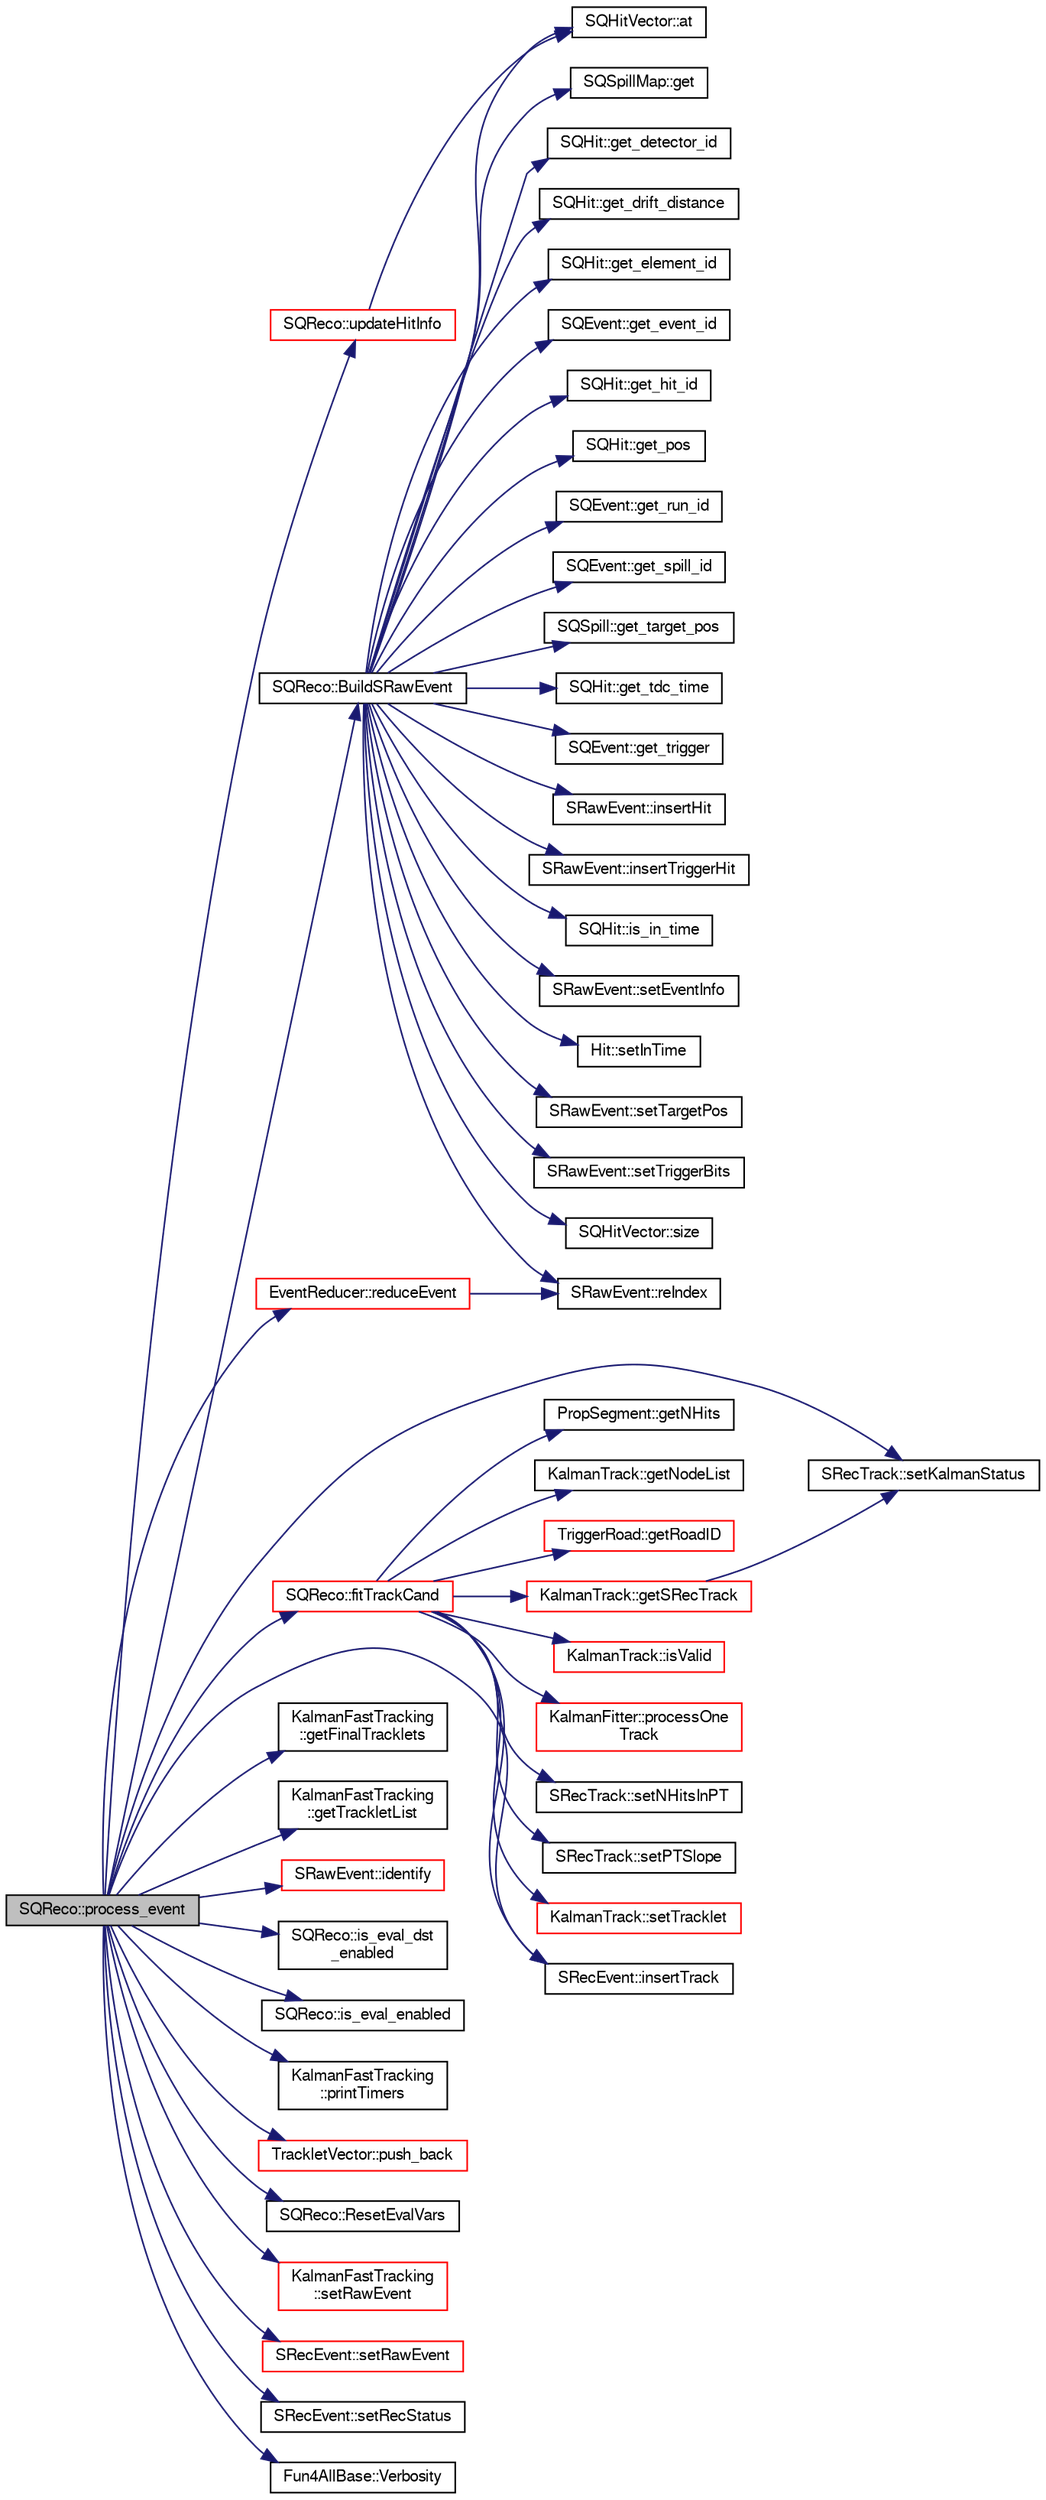 digraph "SQReco::process_event"
{
  bgcolor="transparent";
  edge [fontname="FreeSans",fontsize="10",labelfontname="FreeSans",labelfontsize="10"];
  node [fontname="FreeSans",fontsize="10",shape=record];
  rankdir="LR";
  Node1 [label="SQReco::process_event",height=0.2,width=0.4,color="black", fillcolor="grey75", style="filled" fontcolor="black"];
  Node1 -> Node2 [color="midnightblue",fontsize="10",style="solid",fontname="FreeSans"];
  Node2 [label="SQReco::BuildSRawEvent",height=0.2,width=0.4,color="black",URL="$df/df2/classSQReco.html#aa71a1b4406e5d02575ed860c2861030d"];
  Node2 -> Node3 [color="midnightblue",fontsize="10",style="solid",fontname="FreeSans"];
  Node3 [label="SQHitVector::at",height=0.2,width=0.4,color="black",URL="$d9/dbc/classSQHitVector.html#a77ceaf92de0b9ab85eafad0770d0db4b"];
  Node2 -> Node4 [color="midnightblue",fontsize="10",style="solid",fontname="FreeSans"];
  Node4 [label="SQSpillMap::get",height=0.2,width=0.4,color="black",URL="$d7/d87/classSQSpillMap.html#a1351e39720be4745cbed2b2a1f0f33ea"];
  Node2 -> Node5 [color="midnightblue",fontsize="10",style="solid",fontname="FreeSans"];
  Node5 [label="SQHit::get_detector_id",height=0.2,width=0.4,color="black",URL="$de/d79/classSQHit.html#acae7667f8a85fd1de5ae611b8c51fb33"];
  Node2 -> Node6 [color="midnightblue",fontsize="10",style="solid",fontname="FreeSans"];
  Node6 [label="SQHit::get_drift_distance",height=0.2,width=0.4,color="black",URL="$de/d79/classSQHit.html#aab506d06da719529a43b1210c758f379"];
  Node2 -> Node7 [color="midnightblue",fontsize="10",style="solid",fontname="FreeSans"];
  Node7 [label="SQHit::get_element_id",height=0.2,width=0.4,color="black",URL="$de/d79/classSQHit.html#a4ce14b27ab63d03e5f3aab541b2efe26"];
  Node2 -> Node8 [color="midnightblue",fontsize="10",style="solid",fontname="FreeSans"];
  Node8 [label="SQEvent::get_event_id",height=0.2,width=0.4,color="black",URL="$d9/dd7/classSQEvent.html#ae99eb349fe38c0a3e655cadeecb8772a"];
  Node2 -> Node9 [color="midnightblue",fontsize="10",style="solid",fontname="FreeSans"];
  Node9 [label="SQHit::get_hit_id",height=0.2,width=0.4,color="black",URL="$de/d79/classSQHit.html#a9e470ede0a608c4e13325eab1d691694"];
  Node2 -> Node10 [color="midnightblue",fontsize="10",style="solid",fontname="FreeSans"];
  Node10 [label="SQHit::get_pos",height=0.2,width=0.4,color="black",URL="$de/d79/classSQHit.html#a2560a11b54287b55ec70196fc416b573"];
  Node2 -> Node11 [color="midnightblue",fontsize="10",style="solid",fontname="FreeSans"];
  Node11 [label="SQEvent::get_run_id",height=0.2,width=0.4,color="black",URL="$d9/dd7/classSQEvent.html#a392d15330793852b00fa9bc842604dca"];
  Node2 -> Node12 [color="midnightblue",fontsize="10",style="solid",fontname="FreeSans"];
  Node12 [label="SQEvent::get_spill_id",height=0.2,width=0.4,color="black",URL="$d9/dd7/classSQEvent.html#ac6da8f0b44b8858c40d7e4ec97fe0680"];
  Node2 -> Node13 [color="midnightblue",fontsize="10",style="solid",fontname="FreeSans"];
  Node13 [label="SQSpill::get_target_pos",height=0.2,width=0.4,color="black",URL="$d0/d78/classSQSpill.html#a998e966ac09945ff954bbe0943baa167"];
  Node2 -> Node14 [color="midnightblue",fontsize="10",style="solid",fontname="FreeSans"];
  Node14 [label="SQHit::get_tdc_time",height=0.2,width=0.4,color="black",URL="$de/d79/classSQHit.html#aeba3ae619e5aaf5da416508413dd5e47"];
  Node2 -> Node15 [color="midnightblue",fontsize="10",style="solid",fontname="FreeSans"];
  Node15 [label="SQEvent::get_trigger",height=0.2,width=0.4,color="black",URL="$d9/dd7/classSQEvent.html#a7965e4398ca4e41dc4133a958b3caa29"];
  Node2 -> Node16 [color="midnightblue",fontsize="10",style="solid",fontname="FreeSans"];
  Node16 [label="SRawEvent::insertHit",height=0.2,width=0.4,color="black",URL="$d5/d83/classSRawEvent.html#a4ed91d923eb7ee95fc0271354d18c25f",tooltip="Insert a new hit. "];
  Node2 -> Node17 [color="midnightblue",fontsize="10",style="solid",fontname="FreeSans"];
  Node17 [label="SRawEvent::insertTriggerHit",height=0.2,width=0.4,color="black",URL="$d5/d83/classSRawEvent.html#a37075f04b052fb885d9378038b46d242"];
  Node2 -> Node18 [color="midnightblue",fontsize="10",style="solid",fontname="FreeSans"];
  Node18 [label="SQHit::is_in_time",height=0.2,width=0.4,color="black",URL="$de/d79/classSQHit.html#a19bfb493c5b0f24384c319c2a0a7b448"];
  Node2 -> Node19 [color="midnightblue",fontsize="10",style="solid",fontname="FreeSans"];
  Node19 [label="SRawEvent::reIndex",height=0.2,width=0.4,color="black",URL="$d5/d83/classSRawEvent.html#a08b2b0404bdf1ea48284bc80020c8e51",tooltip="Reset the number hits on each plane. "];
  Node2 -> Node20 [color="midnightblue",fontsize="10",style="solid",fontname="FreeSans"];
  Node20 [label="SRawEvent::setEventInfo",height=0.2,width=0.4,color="black",URL="$d5/d83/classSRawEvent.html#ae3e649456cc6ab85876e9ab1baa52ad6",tooltip="Sets. "];
  Node2 -> Node21 [color="midnightblue",fontsize="10",style="solid",fontname="FreeSans"];
  Node21 [label="Hit::setInTime",height=0.2,width=0.4,color="black",URL="$d0/d88/classHit.html#ad56973a505f8aee1cf1fc1b9b5cc8335"];
  Node2 -> Node22 [color="midnightblue",fontsize="10",style="solid",fontname="FreeSans"];
  Node22 [label="SRawEvent::setTargetPos",height=0.2,width=0.4,color="black",URL="$d5/d83/classSRawEvent.html#a2aba71ed607350ee2692e60aa28b4347"];
  Node2 -> Node23 [color="midnightblue",fontsize="10",style="solid",fontname="FreeSans"];
  Node23 [label="SRawEvent::setTriggerBits",height=0.2,width=0.4,color="black",URL="$d5/d83/classSRawEvent.html#a3b08b54a99e28870161ad532de39d142"];
  Node2 -> Node24 [color="midnightblue",fontsize="10",style="solid",fontname="FreeSans"];
  Node24 [label="SQHitVector::size",height=0.2,width=0.4,color="black",URL="$d9/dbc/classSQHitVector.html#a7c3abb0e9b5625a54b979de9427a377f"];
  Node1 -> Node25 [color="midnightblue",fontsize="10",style="solid",fontname="FreeSans"];
  Node25 [label="SQReco::fitTrackCand",height=0.2,width=0.4,color="red",URL="$df/df2/classSQReco.html#a2d24deb38cf514e80e9b53199f2c81a9"];
  Node25 -> Node26 [color="midnightblue",fontsize="10",style="solid",fontname="FreeSans"];
  Node26 [label="PropSegment::getNHits",height=0.2,width=0.4,color="black",URL="$d0/d1e/classPropSegment.html#a9642b31a718683d585cc9f92e0e372c5"];
  Node25 -> Node27 [color="midnightblue",fontsize="10",style="solid",fontname="FreeSans"];
  Node27 [label="KalmanTrack::getNodeList",height=0.2,width=0.4,color="black",URL="$d9/dc3/classKalmanTrack.html#a5131a89f46b93d34ece2b08c442845cc"];
  Node25 -> Node28 [color="midnightblue",fontsize="10",style="solid",fontname="FreeSans"];
  Node28 [label="TriggerRoad::getRoadID",height=0.2,width=0.4,color="red",URL="$d5/d72/classTriggerRoad.html#affb1214bf3dda5cbeb9ff171ab681641"];
  Node25 -> Node29 [color="midnightblue",fontsize="10",style="solid",fontname="FreeSans"];
  Node29 [label="KalmanTrack::getSRecTrack",height=0.2,width=0.4,color="red",URL="$d9/dc3/classKalmanTrack.html#a38e275864291b276a96abd8c50de4282",tooltip="Output to SRecTrack. "];
  Node29 -> Node30 [color="midnightblue",fontsize="10",style="solid",fontname="FreeSans"];
  Node30 [label="SRecTrack::setKalmanStatus",height=0.2,width=0.4,color="black",URL="$d6/db1/classSRecTrack.html#aee3ab88e74dec6985c2bedefd698f594"];
  Node25 -> Node31 [color="midnightblue",fontsize="10",style="solid",fontname="FreeSans"];
  Node31 [label="SRecEvent::insertTrack",height=0.2,width=0.4,color="black",URL="$d5/d2f/classSRecEvent.html#a5629c2c2cb30f4df56891b9b48cc52b0",tooltip="Insert tracks. "];
  Node25 -> Node32 [color="midnightblue",fontsize="10",style="solid",fontname="FreeSans"];
  Node32 [label="KalmanTrack::isValid",height=0.2,width=0.4,color="red",URL="$d9/dc3/classKalmanTrack.html#a8024f527b25df1f1ec4bb31972473b81",tooltip="Self check to see if it is null. "];
  Node25 -> Node33 [color="midnightblue",fontsize="10",style="solid",fontname="FreeSans"];
  Node33 [label="KalmanFitter::processOne\lTrack",height=0.2,width=0.4,color="red",URL="$d3/dc9/classKalmanFitter.html#a36692b492f189bfdcf521fb4e7ed491d"];
  Node25 -> Node34 [color="midnightblue",fontsize="10",style="solid",fontname="FreeSans"];
  Node34 [label="SRecTrack::setNHitsInPT",height=0.2,width=0.4,color="black",URL="$d6/db1/classSRecTrack.html#a0ab0c5e06999afb05f1f54f606a2dcfa"];
  Node25 -> Node35 [color="midnightblue",fontsize="10",style="solid",fontname="FreeSans"];
  Node35 [label="SRecTrack::setPTSlope",height=0.2,width=0.4,color="black",URL="$d6/db1/classSRecTrack.html#a990053ff263f582c2e709336b6f0f95c"];
  Node25 -> Node36 [color="midnightblue",fontsize="10",style="solid",fontname="FreeSans"];
  Node36 [label="KalmanTrack::setTracklet",height=0.2,width=0.4,color="red",URL="$d9/dc3/classKalmanTrack.html#a6f7c31741c4b9511563da7a4ef532210"];
  Node1 -> Node37 [color="midnightblue",fontsize="10",style="solid",fontname="FreeSans"];
  Node37 [label="KalmanFastTracking\l::getFinalTracklets",height=0.2,width=0.4,color="black",URL="$d3/d46/classKalmanFastTracking.html#a5b5e33499e87762f2f4b3617c035eb73",tooltip="Final output. "];
  Node1 -> Node38 [color="midnightblue",fontsize="10",style="solid",fontname="FreeSans"];
  Node38 [label="KalmanFastTracking\l::getTrackletList",height=0.2,width=0.4,color="black",URL="$d3/d46/classKalmanFastTracking.html#a45752f6ef79a4e7449eff0c78d4e8c6f"];
  Node1 -> Node39 [color="midnightblue",fontsize="10",style="solid",fontname="FreeSans"];
  Node39 [label="SRawEvent::identify",height=0.2,width=0.4,color="red",URL="$d5/d83/classSRawEvent.html#af07729980c2ffa12b0d6b47d48cc91bc",tooltip="PHObject virtual overloads. "];
  Node1 -> Node31 [color="midnightblue",fontsize="10",style="solid",fontname="FreeSans"];
  Node1 -> Node40 [color="midnightblue",fontsize="10",style="solid",fontname="FreeSans"];
  Node40 [label="SQReco::is_eval_dst\l_enabled",height=0.2,width=0.4,color="black",URL="$df/df2/classSQReco.html#a15fc6a2a728034bc592cff3e0811d714"];
  Node1 -> Node41 [color="midnightblue",fontsize="10",style="solid",fontname="FreeSans"];
  Node41 [label="SQReco::is_eval_enabled",height=0.2,width=0.4,color="black",URL="$df/df2/classSQReco.html#a33a09ece97da972b0501c86e55c54c6b"];
  Node1 -> Node42 [color="midnightblue",fontsize="10",style="solid",fontname="FreeSans"];
  Node42 [label="KalmanFastTracking\l::printTimers",height=0.2,width=0.4,color="black",URL="$d3/d46/classKalmanFastTracking.html#a1a257ebca4e6139b8d762da69ece51fe"];
  Node1 -> Node43 [color="midnightblue",fontsize="10",style="solid",fontname="FreeSans"];
  Node43 [label="TrackletVector::push_back",height=0.2,width=0.4,color="red",URL="$d5/dba/classTrackletVector.html#ae5cfaede448884011ecfffbc4887ae8c"];
  Node1 -> Node44 [color="midnightblue",fontsize="10",style="solid",fontname="FreeSans"];
  Node44 [label="EventReducer::reduceEvent",height=0.2,width=0.4,color="red",URL="$d5/dda/classEventReducer.html#af72954cea31bb7b3b3f122c3067b632c"];
  Node44 -> Node19 [color="midnightblue",fontsize="10",style="solid",fontname="FreeSans"];
  Node1 -> Node45 [color="midnightblue",fontsize="10",style="solid",fontname="FreeSans"];
  Node45 [label="SQReco::ResetEvalVars",height=0.2,width=0.4,color="black",URL="$df/df2/classSQReco.html#ad23cc4c36b0319940fed1f022b2e722f"];
  Node1 -> Node30 [color="midnightblue",fontsize="10",style="solid",fontname="FreeSans"];
  Node1 -> Node46 [color="midnightblue",fontsize="10",style="solid",fontname="FreeSans"];
  Node46 [label="KalmanFastTracking\l::setRawEvent",height=0.2,width=0.4,color="red",URL="$d3/d46/classKalmanFastTracking.html#ada493cf8d995c42b9e78a53b891ce72b"];
  Node1 -> Node47 [color="midnightblue",fontsize="10",style="solid",fontname="FreeSans"];
  Node47 [label="SRecEvent::setRawEvent",height=0.2,width=0.4,color="red",URL="$d5/d2f/classSRecEvent.html#a79c7950118ac5e00c6a7e2e1ef4301ff",tooltip="directly setup everything by raw event "];
  Node1 -> Node48 [color="midnightblue",fontsize="10",style="solid",fontname="FreeSans"];
  Node48 [label="SRecEvent::setRecStatus",height=0.2,width=0.4,color="black",URL="$d5/d2f/classSRecEvent.html#a019729051374bee85e8778951606082a"];
  Node1 -> Node49 [color="midnightblue",fontsize="10",style="solid",fontname="FreeSans"];
  Node49 [label="SQReco::updateHitInfo",height=0.2,width=0.4,color="red",URL="$df/df2/classSQReco.html#a498b3b48b86778c44f4643ca674f3ca9"];
  Node49 -> Node3 [color="midnightblue",fontsize="10",style="solid",fontname="FreeSans"];
  Node1 -> Node50 [color="midnightblue",fontsize="10",style="solid",fontname="FreeSans"];
  Node50 [label="Fun4AllBase::Verbosity",height=0.2,width=0.4,color="black",URL="$d5/dec/classFun4AllBase.html#a8a5c77a92bdac6bc043476e132379a40",tooltip="Gets the verbosity of this module. "];
}
